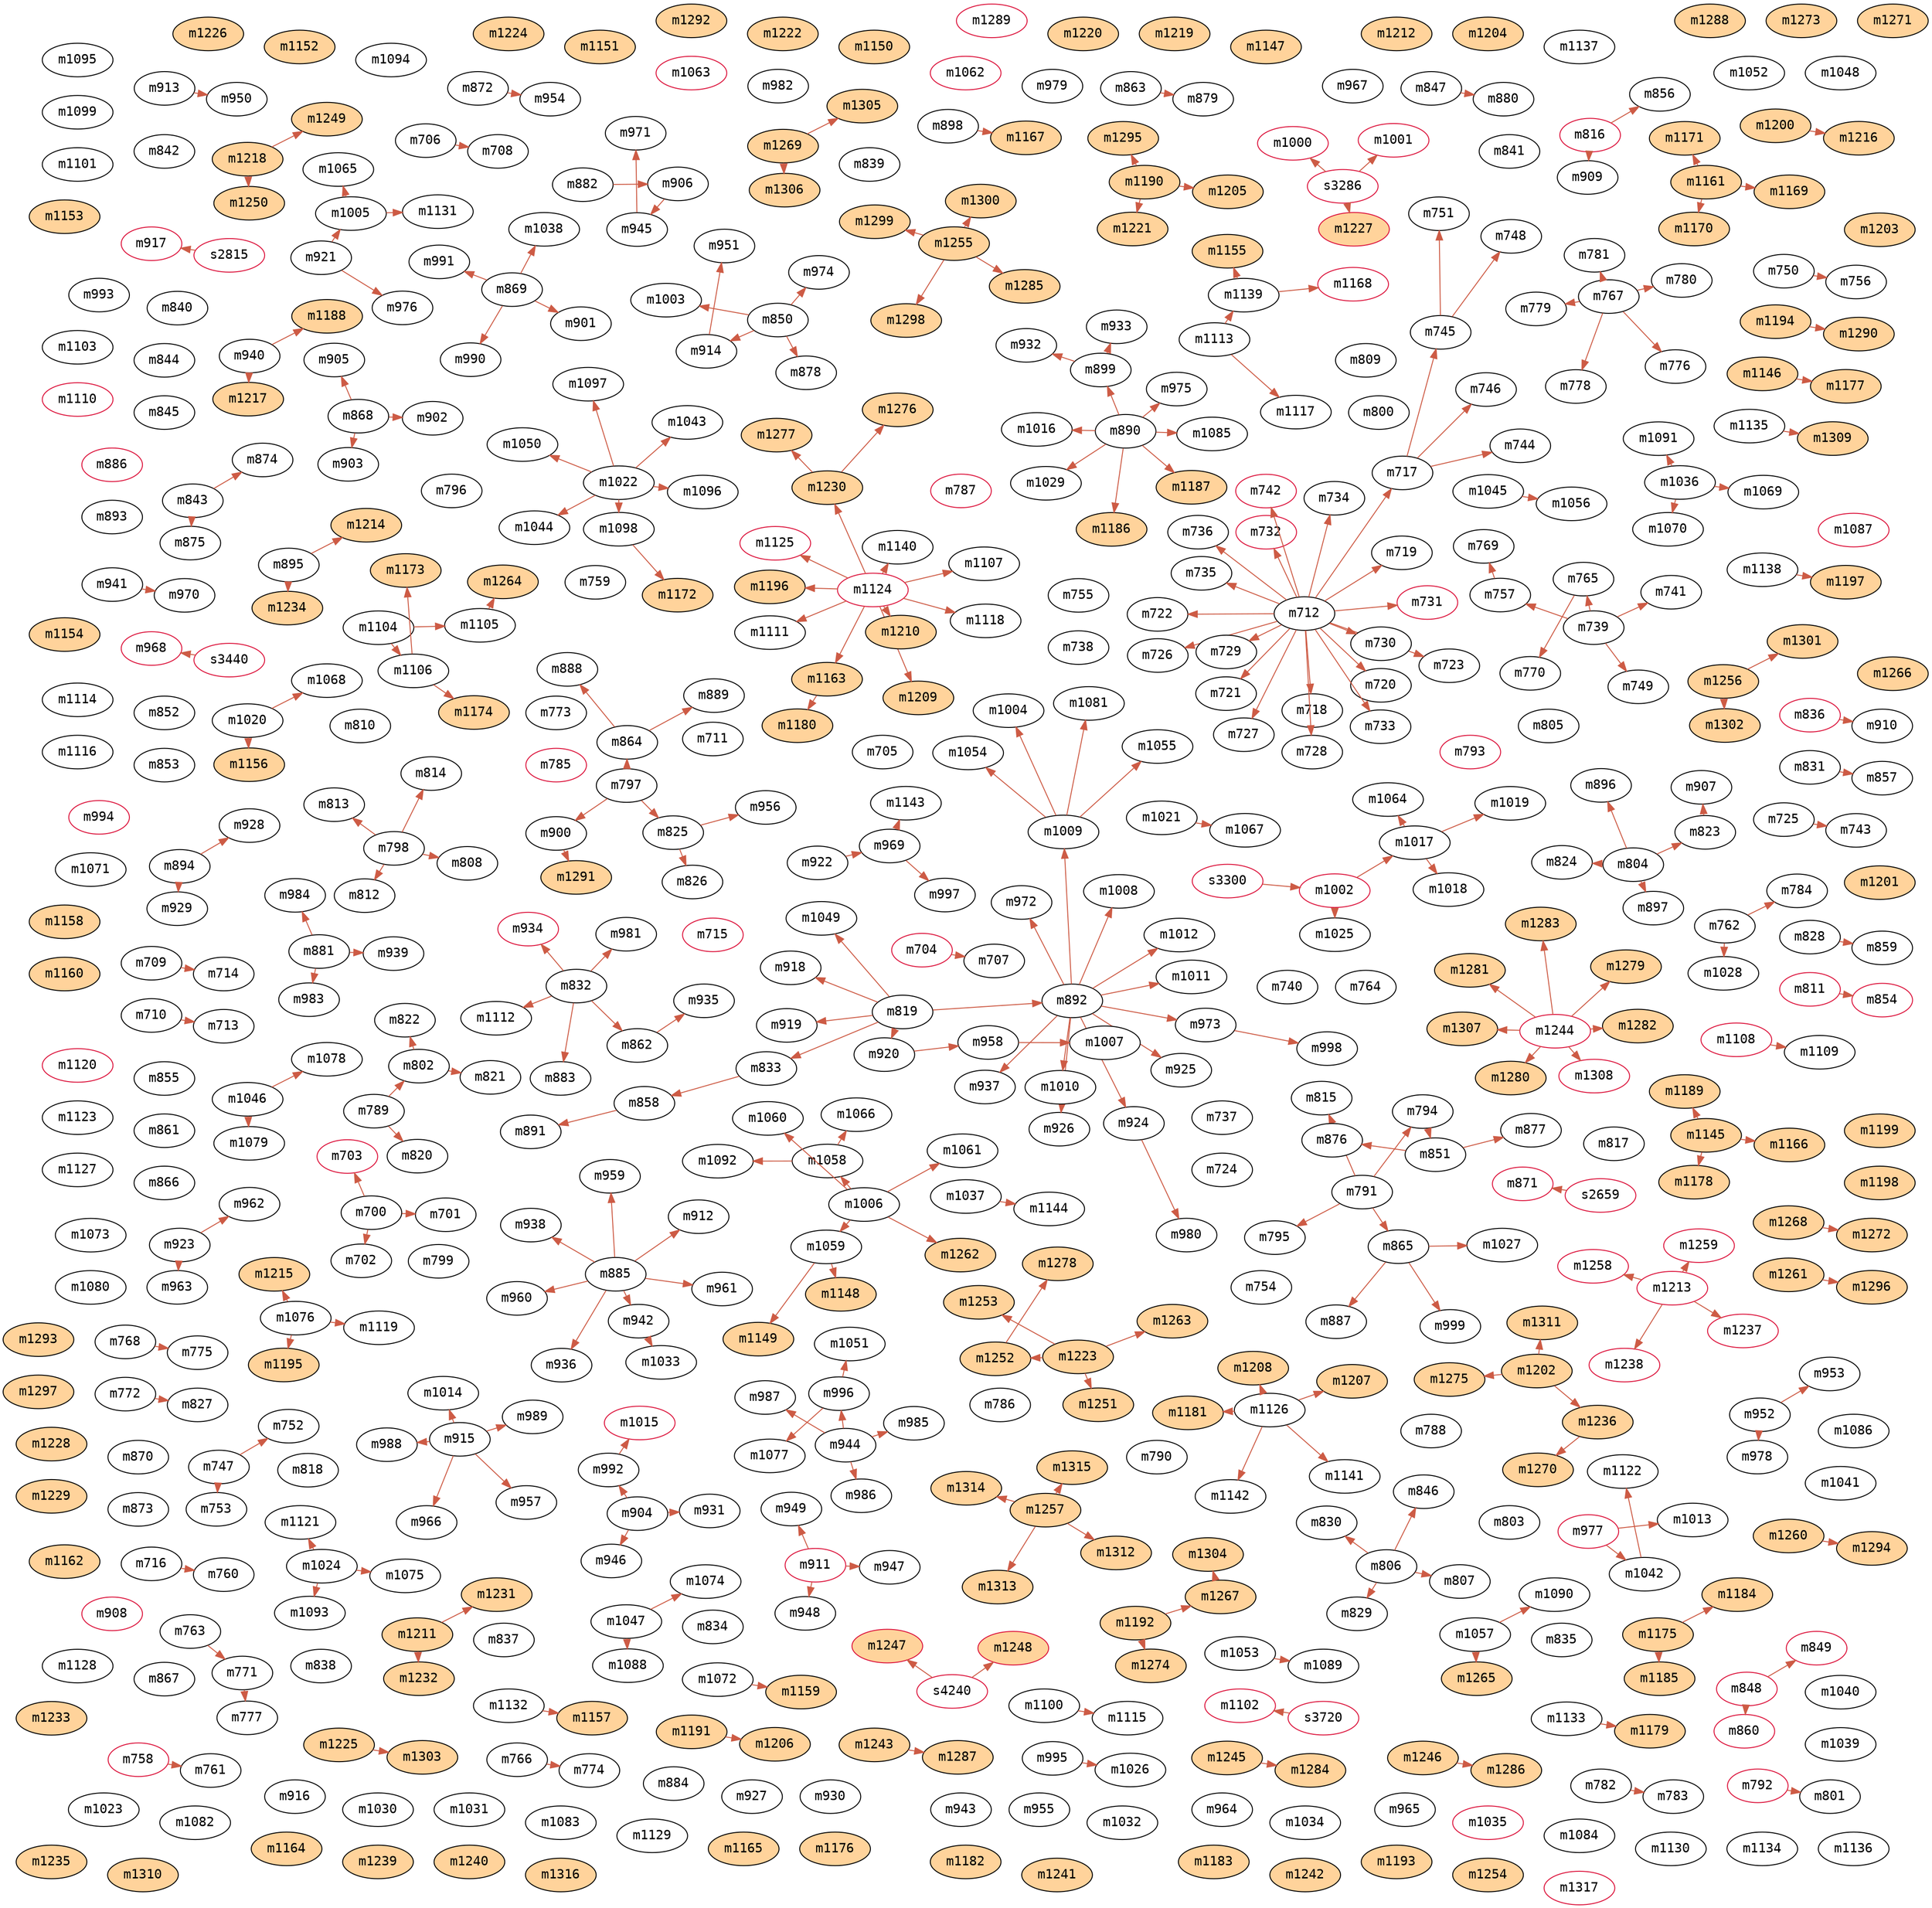 digraph infections {
	graph [
		charset = "UTF-8",
		layout = fdp
	];
	node [
		fontname="Inconsolata",
		fontcolor = black,
		style = "solid,filled",
		color = black
		fillcolor = white
	];
	edge [
		color = coral3
	];
	m700;
	m701;
	m702;
	m703[color=crimson];
	m704[color=crimson];
	m705;
	m706;
	m707;
	m708;
	m709;
	m710;
	m711;
	m712;
	m713;
	m714;
	m715[color=crimson];
	m716;
	m717;
	m718;
	m719;
	m720;
	m721;
	m722;
	m723;
	m724;
	m725;
	m726;
	m727;
	m728;
	m729;
	m730;
	m731[color=crimson];
	m732[color=crimson];
	m733;
	m734;
	m735;
	m736;
	m737;
	m738;
	m739;
	m740;
	m741;
	m742[color=crimson];
	m743;
	m744;
	m745;
	m746;
	m747;
	m748;
	m749;
	m750;
	m751;
	m752;
	m753;
	m754;
	m755;
	m756;
	m757;
	m758[color=crimson];
	m759;
	m760;
	m761;
	m762;
	m763;
	m764;
	m765;
	m766;
	m767;
	m768;
	m769;
	m770;
	m771;
	m772;
	m773;
	m774;
	m775;
	m776;
	m777;
	m778;
	m779;
	m780;
	m781;
	m782;
	m783;
	m784;
	m785[color=crimson];
	m786;
	m787[color=crimson];
	m788;
	m789;
	m790;
	m791;
	m792[color=crimson];
	m793[color=crimson];
	m794;
	m795;
	m796;
	m797;
	m798;
	m799;
	m800;
	m801;
	m802;
	m803;
	m804;
	m805;
	m806;
	m807;
	m808;
	m809;
	m810;
	m811[color=crimson];
	m812;
	m813;
	m814;
	m815;
	m816[color=crimson];
	m817;
	m818;
	m819;
	m820;
	m821;
	m822;
	m823;
	m824;
	m825;
	m826;
	m827;
	m828;
	m829;
	m830;
	m831;
	m832;
	m833;
	m834;
	m835;
	m836[color=crimson];
	m837;
	m838;
	m839;
	m840;
	m841;
	m842;
	m843;
	m844;
	m845;
	m846;
	m847;
	m848[color=crimson];
	m849[color=crimson];
	m850;
	m851;
	m852;
	m853;
	m854[color=crimson];
	m855;
	m856;
	m857;
	m858;
	m859;
	m860[color=crimson];
	m861;
	m862;
	m863;
	m864;
	m865;
	m866;
	m867;
	m868;
	m869;
	m870;
	m871[color=crimson];
	m872;
	m873;
	m874;
	m875;
	m876;
	m877;
	m878;
	m879;
	m880;
	m881;
	m882;
	m883;
	m884;
	m885;
	m886[color=crimson];
	m887;
	m888;
	m889;
	m890;
	m891;
	m892;
	m893;
	m894;
	m895;
	m896;
	m897;
	m898;
	m899;
	m900;
	m901;
	m902;
	m903;
	m904;
	m905;
	m906;
	m907;
	m908[color=crimson];
	m909;
	m910;
	m911[color=crimson];
	m912;
	m913;
	m914;
	m915;
	m916;
	m917[color=crimson];
	m918;
	m919;
	m920;
	m921;
	m922;
	m923;
	m924;
	m925;
	m926;
	m927;
	m928;
	m929;
	m930;
	m931;
	m932;
	m933;
	m934[color=crimson];
	m935;
	m936;
	m937;
	m938;
	m939;
	m940;
	m941;
	m942;
	m943;
	m944;
	m945;
	m946;
	m947;
	m948;
	m949;
	m950;
	m951;
	m952;
	m953;
	m954;
	m955;
	m956;
	m957;
	m958;
	m959;
	m960;
	m961;
	m962;
	m963;
	m964;
	m965;
	m966;
	m967;
	m968[color=crimson];
	m969;
	m970;
	m971;
	m972;
	m973;
	m974;
	m975;
	m976;
	m977[color=crimson];
	m978;
	m979;
	m980;
	m981;
	m982;
	m983;
	m984;
	m985;
	m986;
	m987;
	m988;
	m989;
	m990;
	m991;
	m992;
	m993;
	m994[color=crimson];
	m995;
	m996;
	m997;
	m998;
	m999;
	m1000[color=crimson];
	m1001[color=crimson];
	m1002[color=crimson];
	m1003;
	m1004;
	m1005;
	m1006;
	m1007;
	m1008;
	m1009;
	m1010;
	m1011;
	m1012;
	m1013;
	m1014;
	m1015[color=crimson];
	m1016;
	m1017;
	m1018;
	m1019;
	m1020;
	m1021;
	m1022;
	m1023;
	m1024;
	m1025;
	m1026;
	m1027;
	m1028;
	m1029;
	m1030;
	m1031;
	m1032;
	m1033;
	m1034;
	m1035[color=crimson];
	m1036;
	m1037;
	m1038;
	m1039;
	m1040;
	m1041;
	m1042;
	m1043;
	m1044;
	m1045;
	m1046;
	m1047;
	m1048;
	m1049;
	m1050;
	m1051;
	m1052;
	m1053;
	m1054;
	m1055;
	m1056;
	m1057;
	m1058;
	m1059;
	m1060;
	m1061;
	m1062[color=crimson];
	m1063[color=crimson];
	m1064;
	m1065;
	m1066;
	m1067;
	m1068;
	m1069;
	m1070;
	m1071;
	m1072;
	m1073;
	m1074;
	m1075;
	m1076;
	m1077;
	m1078;
	m1079;
	m1080;
	m1081;
	m1082;
	m1083;
	m1084;
	m1085;
	m1086;
	m1087[color=crimson];
	m1088;
	m1089;
	m1090;
	m1091;
	m1092;
	m1093;
	m1094;
	m1095;
	m1096;
	m1097;
	m1098;
	m1099;
	m1100;
	m1101;
	m1102[color=crimson];
	m1103;
	m1104;
	m1105;
	m1106;
	m1108[color=crimson];
	m1109;
	m1110[color=crimson];
	m1111;
	m1112;
	m1113;
	m1114;
	m1115;
	m1116;
	m1117;
	m1118;
	m1119;
	m1120[color=crimson];
	m1121;
	m1122;
	m1123;
	m1124[color=crimson];
	m1125[color=crimson];
	m1126;
	m1107;
	m1127;
	m1128;
	m1129;
	m1130;
	m1131;
	m1132;
	m1133;
	m1134;
	m1135;
	m1136;
	m1137;
	m1138;
	m1139;
	m1140;
	m1141;
	m1142;
	m1143;
	m1144;
	m1145[fillcolor=burlywood1];
	m1146[fillcolor=burlywood1];
	m1147[fillcolor=burlywood1];
	m1148[fillcolor=burlywood1];
	m1149[fillcolor=burlywood1];
	m1150[fillcolor=burlywood1];
	m1151[fillcolor=burlywood1];
	m1152[fillcolor=burlywood1];
	m1153[fillcolor=burlywood1];
	m1154[fillcolor=burlywood1];
	m1155[fillcolor=burlywood1];
	m1156[fillcolor=burlywood1];
	m1157[fillcolor=burlywood1];
	m1158[fillcolor=burlywood1];
	m1159[fillcolor=burlywood1];
	m1160[fillcolor=burlywood1];
	m1161[fillcolor=burlywood1];
	m1162[fillcolor=burlywood1];
	m1163[fillcolor=burlywood1];
	m1164[fillcolor=burlywood1];
	m1165[fillcolor=burlywood1];
	m1166[fillcolor=burlywood1];
	m1167[fillcolor=burlywood1];
	m1168[color=crimson];
	m1169[fillcolor=burlywood1];
	m1170[fillcolor=burlywood1];
	m1171[fillcolor=burlywood1];
	m1172[fillcolor=burlywood1];
	m1173[fillcolor=burlywood1];
	m1174[fillcolor=burlywood1];
	m1175[fillcolor=burlywood1];
	m1176[fillcolor=burlywood1];
	m1177[fillcolor=burlywood1];
	m1178[fillcolor=burlywood1];
	m1179[fillcolor=burlywood1];
	m1180[fillcolor=burlywood1];
	m1181[fillcolor=burlywood1];
	m1182[fillcolor=burlywood1];
	m1183[fillcolor=burlywood1];
	m1184[fillcolor=burlywood1];
	m1185[fillcolor=burlywood1];
	m1186[fillcolor=burlywood1];
	m1187[fillcolor=burlywood1];
	m1188[fillcolor=burlywood1];
	m1189[fillcolor=burlywood1];
	m1190[fillcolor=burlywood1];
	m1191[fillcolor=burlywood1];
	m1192[fillcolor=burlywood1];
	m1193[fillcolor=burlywood1];
	m1194[fillcolor=burlywood1];
	m1195[fillcolor=burlywood1];
	m1196[fillcolor=burlywood1];
	m1197[fillcolor=burlywood1];
	m1198[fillcolor=burlywood1];
	m1199[fillcolor=burlywood1];
	m1200[fillcolor=burlywood1];
	m1201[fillcolor=burlywood1];
	m1202[fillcolor=burlywood1];
	m1203[fillcolor=burlywood1];
	m1204[fillcolor=burlywood1];
	m1205[fillcolor=burlywood1];
	m1206[fillcolor=burlywood1];
	m1207[fillcolor=burlywood1];
	m1208[fillcolor=burlywood1];
	m1209[fillcolor=burlywood1];
	m1210[fillcolor=burlywood1];
	m1211[fillcolor=burlywood1];
	m1212[fillcolor=burlywood1];
	m1213[color=crimson];
	m1214[fillcolor=burlywood1];
	m1215[fillcolor=burlywood1];
	m1216[fillcolor=burlywood1];
	m1217[fillcolor=burlywood1];
	m1218[fillcolor=burlywood1];
	m1219[fillcolor=burlywood1];
	m1220[fillcolor=burlywood1];
	m1221[fillcolor=burlywood1];
	m1222[fillcolor=burlywood1];
	m1223[fillcolor=burlywood1];
	m1224[fillcolor=burlywood1];
	m1225[fillcolor=burlywood1];
	m1226[fillcolor=burlywood1];
	m1227[color=crimson,fillcolor=burlywood1];
	m1228[fillcolor=burlywood1];
	m1229[fillcolor=burlywood1];
	m1230[fillcolor=burlywood1];
	m1231[fillcolor=burlywood1];
	m1232[fillcolor=burlywood1];
	m1233[fillcolor=burlywood1];
	m1234[fillcolor=burlywood1];
	m1235[fillcolor=burlywood1];
	m1236[fillcolor=burlywood1];
	m1237[color=crimson];
	m1238[color=crimson];
	m1239[fillcolor=burlywood1];
	m1240[fillcolor=burlywood1];
	m1241[fillcolor=burlywood1];
	m1242[fillcolor=burlywood1];
	m1243[fillcolor=burlywood1];
	m1244[color=crimson];
	m1245[fillcolor=burlywood1];
	m1246[fillcolor=burlywood1];
	m1247[color=crimson,fillcolor=burlywood1];
	m1248[color=crimson,fillcolor=burlywood1];
	m1249[fillcolor=burlywood1];
	m1250[fillcolor=burlywood1];
	m1251[fillcolor=burlywood1];
	m1252[fillcolor=burlywood1];
	m1253[fillcolor=burlywood1];
	m1254[fillcolor=burlywood1];
	m1255[fillcolor=burlywood1];
	m1256[fillcolor=burlywood1];
	m1257[fillcolor=burlywood1];
	m1258[color=crimson];
	m1259[color=crimson];
	m1260[fillcolor=burlywood1];
	m1261[fillcolor=burlywood1];
	m1262[fillcolor=burlywood1];
	m1263[fillcolor=burlywood1];
	m1264[fillcolor=burlywood1];
	m1266[fillcolor=burlywood1];
	m1267[fillcolor=burlywood1];
	m1268[fillcolor=burlywood1];
	m1269[fillcolor=burlywood1];
	m1270[fillcolor=burlywood1];
	m1271[fillcolor=burlywood1];
	m1272[fillcolor=burlywood1];
	m1273[fillcolor=burlywood1];
	m1274[fillcolor=burlywood1];
	m1275[fillcolor=burlywood1];
	m1276[fillcolor=burlywood1];
	m1277[fillcolor=burlywood1];
	m1278[fillcolor=burlywood1];
	m1279[fillcolor=burlywood1];
	m1280[fillcolor=burlywood1];
	m1281[fillcolor=burlywood1];
	m1282[fillcolor=burlywood1];
	m1283[fillcolor=burlywood1];
	m1284[fillcolor=burlywood1];
	m1285[fillcolor=burlywood1];
	m1286[fillcolor=burlywood1];
	m1287[fillcolor=burlywood1];
	m1288[fillcolor=burlywood1];
	m1289[color=crimson];
	m1290[fillcolor=burlywood1];
	m1291[fillcolor=burlywood1];
	m1292[fillcolor=burlywood1];
	m1293[fillcolor=burlywood1];
	m1265[fillcolor=burlywood1];
	m1294[fillcolor=burlywood1];
	m1295[fillcolor=burlywood1];
	m1296[fillcolor=burlywood1];
	m1297[fillcolor=burlywood1];
	m1298[fillcolor=burlywood1];
	m1299[fillcolor=burlywood1];
	m1300[fillcolor=burlywood1];
	m1301[fillcolor=burlywood1];
	m1302[fillcolor=burlywood1];
	m1303[fillcolor=burlywood1];
	m1304[fillcolor=burlywood1];
	m1305[fillcolor=burlywood1];
	m1306[fillcolor=burlywood1];
	m1307[fillcolor=burlywood1];
	m1308[color=crimson];
	m1309[fillcolor=burlywood1];
	m1310[fillcolor=burlywood1];
	m1311[fillcolor=burlywood1];
	m1312[fillcolor=burlywood1];
	m1313[fillcolor=burlywood1];
	m1314[fillcolor=burlywood1];
	m1315[fillcolor=burlywood1];
	m1316[fillcolor=burlywood1];
	m1317[color=crimson];
	s2659[color=crimson];
	s2815[color=crimson];
	s3286[color=crimson];
	s3300[color=crimson];
	s3440[color=crimson];
	s3720[color=crimson];
	s4240[color=crimson];
	m700->m701;
	m700->m702;
	m700->m703;
	m704->m707;
	m706->m708;
	m710->m713;
	m709->m714;
	m712->m717;
	m712->m718;
	m712->m719;
	m712->m720;
	m712->m721;
	m712->m722;
	m712->m723;
	m712->m726;
	m712->m727;
	m712->m728;
	m712->m729;
	m712->m730;
	m712->m731;
	m712->m732;
	m712->m733;
	m712->m734;
	m712->m735;
	m712->m736;
	m739->m741;
	m712->m742;
	m725->m743;
	m717->m744;
	m717->m745;
	m717->m746;
	m745->m748;
	m739->m749;
	m745->m751;
	m747->m752;
	m747->m753;
	m750->m756;
	m739->m757;
	m716->m760;
	m758->m761;
	m739->m765;
	m757->m769;
	m765->m770;
	m763->m771;
	m766->m774;
	m768->m775;
	m767->m776;
	m771->m777;
	m767->m778;
	m767->m779;
	m767->m780;
	m767->m781;
	m782->m783;
	m762->m784;
	m791->m794;
	m791->m795;
	m792->m801;
	m789->m802;
	m806->m807;
	m798->m808;
	m798->m812;
	m798->m813;
	m798->m814;
	m791->m815;
	m789->m820;
	m802->m821;
	m802->m822;
	m804->m823;
	m804->m824;
	m797->m825;
	m825->m826;
	m772->m827;
	m806->m829;
	m806->m830;
	m819->m833;
	m806->m846;
	m848->m849;
	m794->m851;
	m811->m854;
	m816->m856;
	m831->m857;
	m833->m858;
	m828->m859;
	m848->m860;
	m832->m862;
	m797->m864;
	m791->m865;
	s2659->m871;
	m843->m874;
	m843->m875;
	m851->m876;
	m851->m877;
	m850->m878;
	m863->m879;
	m847->m880;
	m832->m883;
	m865->m887;
	m864->m888;
	m864->m889;
	m858->m891;
	m819->m892;
	m804->m896;
	m804->m897;
	m890->m899;
	m797->m900;
	m869->m901;
	m868->m902;
	m868->m903;
	m868->m905;
	m882->m906;
	m823->m907;
	m816->m909;
	m836->m910;
	m885->m912;
	m850->m914;
	s2815->m917;
	m819->m918;
	m819->m919;
	m819->m920;
	m892->m924;
	m892->m925;
	m892->m926;
	m894->m928;
	m894->m929;
	m904->m931;
	m899->m932;
	m899->m933;
	m832->m934;
	m862->m935;
	m885->m936;
	m892->m937;
	m885->m938;
	m881->m939;
	m885->m942;
	m906->m945;
	m904->m946;
	m911->m947;
	m911->m948;
	m911->m949;
	m913->m950;
	m914->m951;
	m952->m953;
	m872->m954;
	m825->m956;
	m915->m957;
	m920->m958;
	m885->m959;
	m885->m960;
	m885->m961;
	m923->m962;
	m923->m963;
	m915->m966;
	s3440->m968;
	m922->m969;
	m941->m970;
	m945->m971;
	m892->m972;
	m892->m973;
	m850->m974;
	m890->m975;
	m921->m976;
	m952->m978;
	m924->m980;
	m832->m981;
	m881->m983;
	m881->m984;
	m944->m985;
	m944->m986;
	m944->m987;
	m915->m988;
	m915->m989;
	m869->m990;
	m869->m991;
	m904->m992;
	m944->m996;
	m969->m997;
	m973->m998;
	m865->m999;
	s3286->m1000;
	s3286->m1001;
	s3300->m1002;
	m850->m1003;
	m1009->m1004;
	m921->m1005;
	m958->m1007;
	m892->m1008;
	m892->m1009;
	m892->m1010;
	m892->m1011;
	m892->m1012;
	m977->m1013;
	m915->m1014;
	m992->m1015;
	m890->m1016;
	m1002->m1017;
	m1017->m1018;
	m1017->m1019;
	m1002->m1025;
	m995->m1026;
	m865->m1027;
	m762->m1028;
	m890->m1029;
	m942->m1033;
	m869->m1038;
	m977->m1042;
	m1022->m1043;
	m1022->m1044;
	m819->m1049;
	m1022->m1050;
	m996->m1051;
	m1009->m1054;
	m1009->m1055;
	m1045->m1056;
	m1006->m1058;
	m1006->m1059;
	m1006->m1060;
	m1006->m1061;
	m1017->m1064;
	m1005->m1065;
	m1058->m1066;
	m1021->m1067;
	m1020->m1068;
	m1036->m1069;
	m1036->m1070;
	m1047->m1074;
	m1024->m1075;
	m996->m1077;
	m1046->m1078;
	m1046->m1079;
	m1009->m1081;
	m890->m1085;
	m1047->m1088;
	m1053->m1089;
	m1057->m1090;
	m1036->m1091;
	m1058->m1092;
	m1024->m1093;
	m1022->m1096;
	m1022->m1097;
	m1022->m1098;
	s3720->m1102;
	m1104->m1105;
	m1104->m1106;
	m1108->m1109;
	m1124->m1111;
	m832->m1112;
	m1100->m1115;
	m1113->m1117;
	m1124->m1118;
	m1076->m1119;
	m1024->m1121;
	m1042->m1122;
	m1124->m1125;
	m1124->m1107;
	m1005->m1131;
	m1113->m1139;
	m1124->m1140;
	m1126->m1141;
	m1126->m1142;
	m969->m1143;
	m1037->m1144;
	m1059->m1148;
	m1059->m1149;
	m1139->m1155;
	m1020->m1156;
	m1132->m1157;
	m1072->m1159;
	m1124->m1163;
	m1145->m1166;
	m898->m1167;
	m1139->m1168;
	m1161->m1169;
	m1161->m1170;
	m1161->m1171;
	m1098->m1172;
	m1106->m1173;
	m1106->m1174;
	m1146->m1177;
	m1145->m1178;
	m1133->m1179;
	m1163->m1180;
	m1126->m1181;
	m1175->m1184;
	m1175->m1185;
	m890->m1186;
	m890->m1187;
	m940->m1188;
	m1145->m1189;
	m1076->m1195;
	m1124->m1196;
	m1138->m1197;
	m1190->m1205;
	m1191->m1206;
	m1126->m1207;
	m1126->m1208;
	m1124->m1209;
	m1124->m1210;
	m895->m1214;
	m1076->m1215;
	m1200->m1216;
	m940->m1217;
	m1190->m1221;
	s3286->m1227;
	m1124->m1230;
	m1211->m1231;
	m1211->m1232;
	m895->m1234;
	m1202->m1236;
	m1213->m1237;
	m1213->m1238;
	s4240->m1247;
	s4240->m1248;
	m1218->m1249;
	m1218->m1250;
	m1223->m1251;
	m1223->m1252;
	m1223->m1253;
	m1213->m1258;
	m1213->m1259;
	m1006->m1262;
	m1223->m1263;
	m1105->m1264;
	m1192->m1267;
	m1236->m1270;
	m1268->m1272;
	m1192->m1274;
	m1202->m1275;
	m1230->m1276;
	m1230->m1277;
	m1252->m1278;
	m1244->m1279;
	m1244->m1280;
	m1244->m1281;
	m1244->m1282;
	m1244->m1283;
	m1245->m1284;
	m1255->m1285;
	m1246->m1286;
	m1243->m1287;
	m1194->m1290;
	m900->m1291;
	m1057->m1265;
	m1260->m1294;
	m1190->m1295;
	m1261->m1296;
	m1255->m1298;
	m1255->m1299;
	m1255->m1300;
	m1256->m1301;
	m1256->m1302;
	m1225->m1303;
	m1267->m1304;
	m1269->m1305;
	m1269->m1306;
	m1244->m1307;
	m1244->m1308;
	m1135->m1309;
	m1202->m1311;
	m1257->m1312;
	m1257->m1313;
	m1257->m1314;
	m1257->m1315;
}
